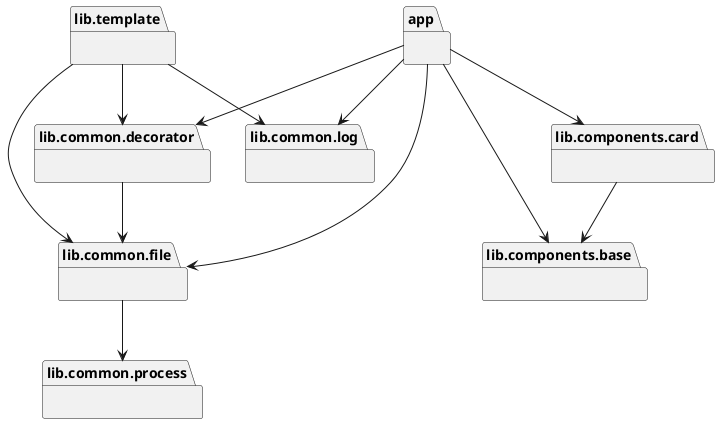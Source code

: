 @startuml packages
set namespaceSeparator none
package "app" as app {
}
package "lib.common.decorator" as lib.common.decorator {
}
package "lib.common.file" as lib.common.file {
}
package "lib.common.log" as lib.common.log {
}
package "lib.common.process" as lib.common.process {
}
package "lib.components.base" as lib.components.base {
}
package "lib.components.card" as lib.components.card {
}
package "lib.template" as lib.template {
}
app --> lib.common.decorator
app --> lib.common.file
app --> lib.common.log
app --> lib.components.base
app --> lib.components.card
lib.common.decorator --> lib.common.file
lib.common.file --> lib.common.process
lib.components.card --> lib.components.base
lib.template --> lib.common.decorator
lib.template --> lib.common.file
lib.template --> lib.common.log
@enduml
